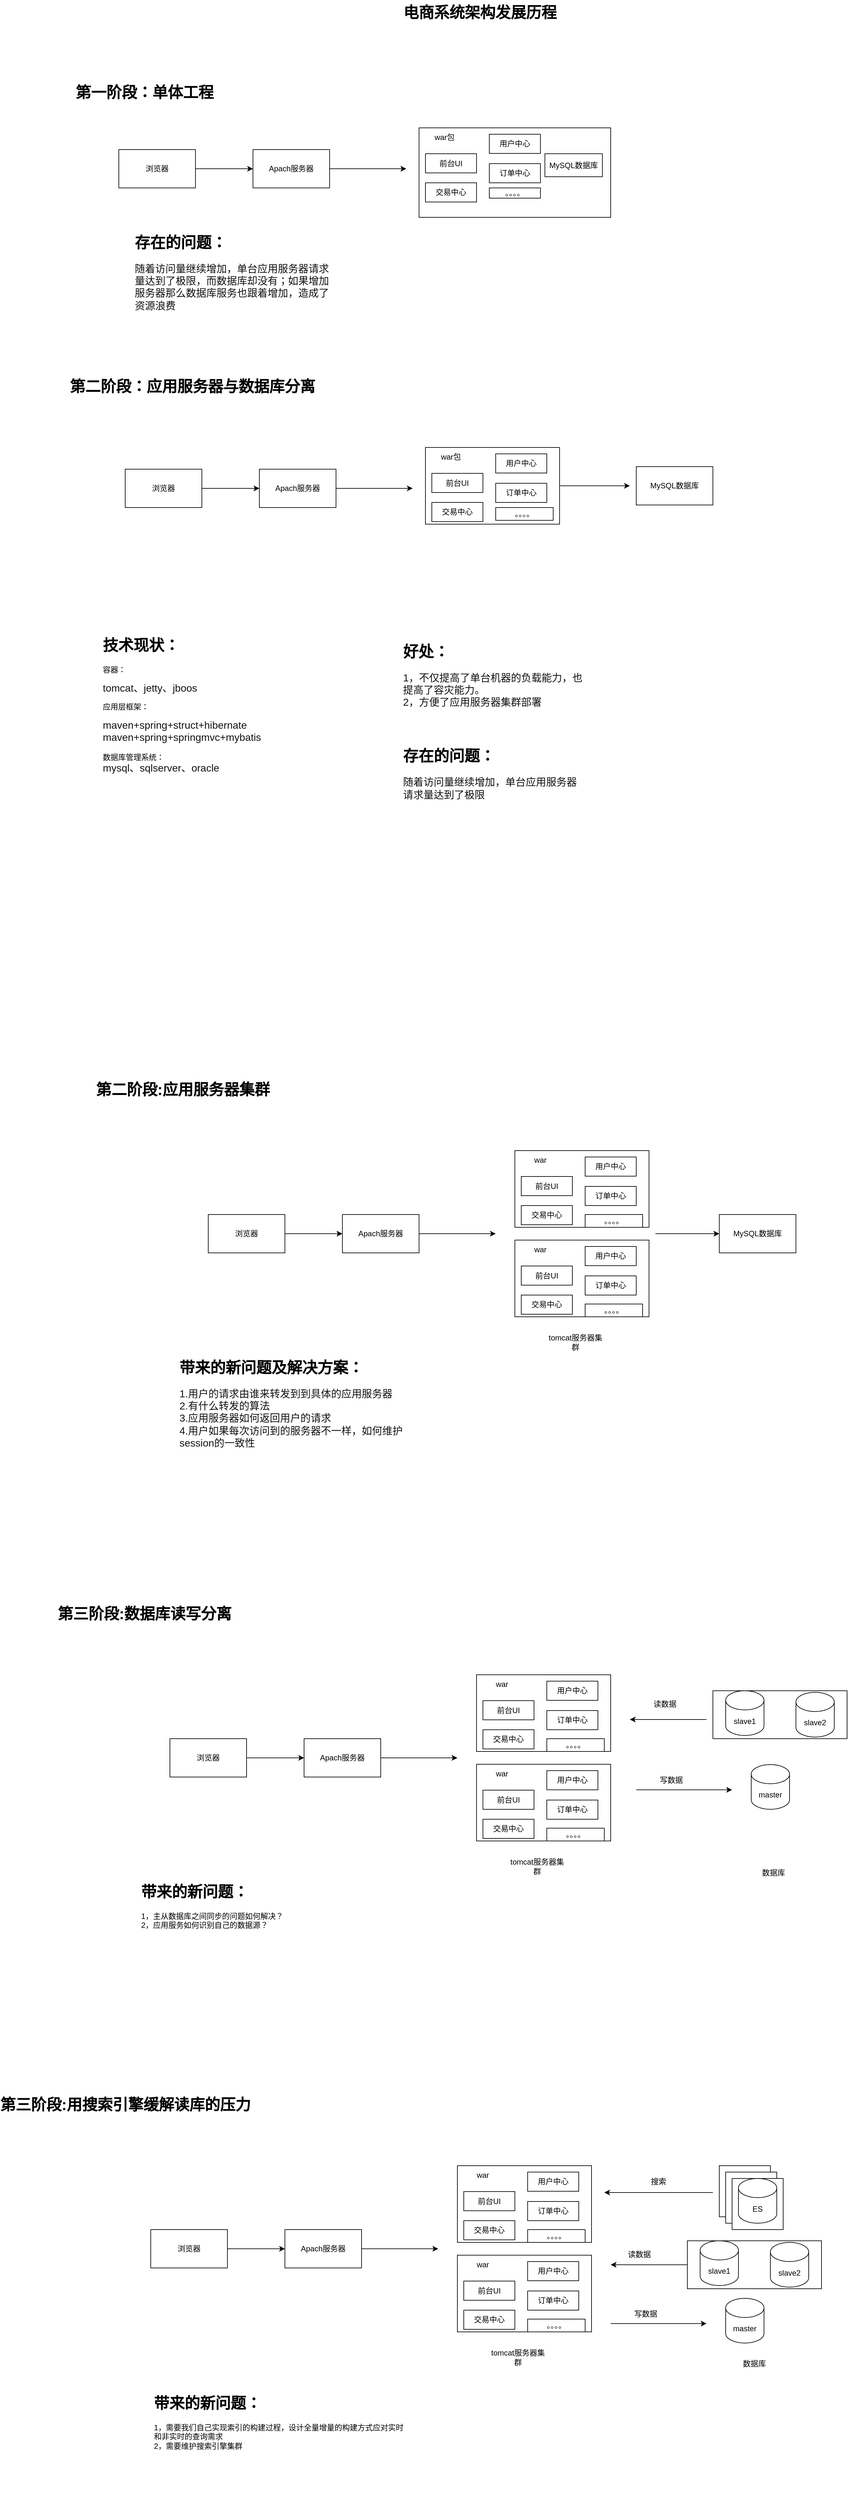 <mxfile version="17.4.2" type="device"><diagram id="miexWZMhrrvGk_I0WCzj" name="第 1 页"><mxGraphModel dx="1929" dy="3023" grid="1" gridSize="10" guides="1" tooltips="1" connect="1" arrows="1" fold="1" page="1" pageScale="1" pageWidth="827" pageHeight="1169" math="0" shadow="0"><root><mxCell id="0"/><mxCell id="1" parent="0"/><mxCell id="qYC0h13iQe4ej2ipW1VN-2" style="edgeStyle=orthogonalEdgeStyle;rounded=0;orthogonalLoop=1;jettySize=auto;html=1;entryX=0;entryY=0.5;entryDx=0;entryDy=0;" edge="1" parent="1" source="qYC0h13iQe4ej2ipW1VN-1" target="qYC0h13iQe4ej2ipW1VN-3"><mxGeometry relative="1" as="geometry"><mxPoint x="280" y="-1106" as="targetPoint"/></mxGeometry></mxCell><mxCell id="qYC0h13iQe4ej2ipW1VN-1" value="浏览器" style="rounded=0;whiteSpace=wrap;html=1;" vertex="1" parent="1"><mxGeometry x="80" y="-1136" width="120" height="60" as="geometry"/></mxCell><mxCell id="qYC0h13iQe4ej2ipW1VN-73" style="edgeStyle=orthogonalEdgeStyle;rounded=0;orthogonalLoop=1;jettySize=auto;html=1;exitX=1;exitY=0.5;exitDx=0;exitDy=0;" edge="1" parent="1" source="qYC0h13iQe4ej2ipW1VN-3"><mxGeometry relative="1" as="geometry"><mxPoint x="530" y="-1106" as="targetPoint"/></mxGeometry></mxCell><mxCell id="qYC0h13iQe4ej2ipW1VN-3" value="Apach服务器" style="rounded=0;whiteSpace=wrap;html=1;" vertex="1" parent="1"><mxGeometry x="290" y="-1136" width="120" height="60" as="geometry"/></mxCell><mxCell id="qYC0h13iQe4ej2ipW1VN-5" value="" style="rounded=0;whiteSpace=wrap;html=1;" vertex="1" parent="1"><mxGeometry x="550" y="-1170" width="300" height="140" as="geometry"/></mxCell><mxCell id="qYC0h13iQe4ej2ipW1VN-7" value="前台UI" style="rounded=0;whiteSpace=wrap;html=1;" vertex="1" parent="1"><mxGeometry x="560" y="-1129.5" width="80" height="30" as="geometry"/></mxCell><mxCell id="qYC0h13iQe4ej2ipW1VN-9" value="用户中心" style="rounded=0;whiteSpace=wrap;html=1;" vertex="1" parent="1"><mxGeometry x="660" y="-1160" width="80" height="30" as="geometry"/></mxCell><mxCell id="qYC0h13iQe4ej2ipW1VN-10" value="交易中心" style="rounded=0;whiteSpace=wrap;html=1;" vertex="1" parent="1"><mxGeometry x="560" y="-1084" width="80" height="30" as="geometry"/></mxCell><mxCell id="qYC0h13iQe4ej2ipW1VN-11" value="订单中心" style="rounded=0;whiteSpace=wrap;html=1;" vertex="1" parent="1"><mxGeometry x="660" y="-1114" width="80" height="30" as="geometry"/></mxCell><mxCell id="qYC0h13iQe4ej2ipW1VN-12" value="。。。。" style="rounded=0;whiteSpace=wrap;html=1;" vertex="1" parent="1"><mxGeometry x="660" y="-1076" width="80" height="16" as="geometry"/></mxCell><mxCell id="qYC0h13iQe4ej2ipW1VN-21" value="war包" style="text;html=1;strokeColor=none;fillColor=none;align=center;verticalAlign=middle;whiteSpace=wrap;rounded=0;" vertex="1" parent="1"><mxGeometry x="560" y="-1170" width="60" height="30" as="geometry"/></mxCell><mxCell id="qYC0h13iQe4ej2ipW1VN-26" value="MySQL数据库" style="rounded=0;whiteSpace=wrap;html=1;" vertex="1" parent="1"><mxGeometry x="747" y="-1129.5" width="90" height="36" as="geometry"/></mxCell><mxCell id="qYC0h13iQe4ej2ipW1VN-27" value="电商系统架构发展历程" style="text;strokeColor=none;fillColor=none;html=1;fontSize=24;fontStyle=1;verticalAlign=middle;align=center;" vertex="1" parent="1"><mxGeometry x="595" y="-1370" width="100" height="40" as="geometry"/></mxCell><mxCell id="qYC0h13iQe4ej2ipW1VN-28" value="第二阶段：应用服务器与数据库分离" style="text;strokeColor=none;fillColor=none;html=1;fontSize=24;fontStyle=1;verticalAlign=middle;align=center;" vertex="1" parent="1"><mxGeometry x="95" y="-780" width="200" height="30" as="geometry"/></mxCell><mxCell id="qYC0h13iQe4ej2ipW1VN-30" value="&lt;h1&gt;技术现状：&lt;/h1&gt;&lt;p&gt;容器：&lt;/p&gt;&lt;span style=&quot;color: rgb(18 , 18 , 18) ; font-family: , &amp;#34;blinkmacsystemfont&amp;#34; , &amp;#34;helvetica neue&amp;#34; , &amp;#34;pingfang sc&amp;#34; , &amp;#34;microsoft yahei&amp;#34; , &amp;#34;source han sans sc&amp;#34; , &amp;#34;noto sans cjk sc&amp;#34; , &amp;#34;wenquanyi micro hei&amp;#34; , sans-serif ; font-size: medium ; background-color: rgb(255 , 255 , 255)&quot;&gt;tomcat、jetty、jboos&lt;/span&gt;&lt;br&gt;&lt;p&gt;应用层框架：&lt;/p&gt;&lt;span style=&quot;color: rgb(18 , 18 , 18) ; font-size: medium ; background-color: rgb(255 , 255 , 255)&quot;&gt;&lt;span&gt;&#9;&lt;/span&gt;&lt;span&gt;&#9;&lt;/span&gt;&lt;/span&gt;&lt;span style=&quot;color: rgb(18 , 18 , 18) ; font-family: , &amp;#34;blinkmacsystemfont&amp;#34; , &amp;#34;helvetica neue&amp;#34; , &amp;#34;pingfang sc&amp;#34; , &amp;#34;microsoft yahei&amp;#34; , &amp;#34;source han sans sc&amp;#34; , &amp;#34;noto sans cjk sc&amp;#34; , &amp;#34;wenquanyi micro hei&amp;#34; , sans-serif ; font-size: medium ; background-color: rgb(255 , 255 , 255)&quot;&gt;maven+spring+struct+hibernate&lt;/span&gt;&lt;span style=&quot;color: rgb(18 , 18 , 18) ; font-size: medium ; background-color: rgb(255 , 255 , 255)&quot;&gt;&lt;br&gt;maven+spring+springmvc+mybatis&lt;br&gt;&lt;/span&gt;&lt;br&gt;数据库管理系统：&lt;br&gt;&lt;span style=&quot;color: rgb(18 , 18 , 18) ; font-family: , &amp;#34;blinkmacsystemfont&amp;#34; , &amp;#34;helvetica neue&amp;#34; , &amp;#34;pingfang sc&amp;#34; , &amp;#34;microsoft yahei&amp;#34; , &amp;#34;source han sans sc&amp;#34; , &amp;#34;noto sans cjk sc&amp;#34; , &amp;#34;wenquanyi micro hei&amp;#34; , sans-serif ; font-size: medium ; background-color: rgb(255 , 255 , 255)&quot;&gt;mysql、sqlserver、oracle&lt;/span&gt;" style="text;html=1;strokeColor=none;fillColor=none;spacing=5;spacingTop=-20;whiteSpace=wrap;overflow=hidden;rounded=0;" vertex="1" parent="1"><mxGeometry x="50" y="-380" width="290" height="220" as="geometry"/></mxCell><mxCell id="qYC0h13iQe4ej2ipW1VN-31" value="第二阶段:应用服务器集群" style="text;strokeColor=none;fillColor=none;html=1;fontSize=24;fontStyle=1;verticalAlign=middle;align=center;" vertex="1" parent="1"><mxGeometry x="80" y="320" width="200" height="30" as="geometry"/></mxCell><mxCell id="qYC0h13iQe4ej2ipW1VN-32" style="edgeStyle=orthogonalEdgeStyle;rounded=0;orthogonalLoop=1;jettySize=auto;html=1;entryX=0;entryY=0.5;entryDx=0;entryDy=0;" edge="1" parent="1" source="qYC0h13iQe4ej2ipW1VN-33" target="qYC0h13iQe4ej2ipW1VN-35"><mxGeometry relative="1" as="geometry"><mxPoint x="420" y="560" as="targetPoint"/></mxGeometry></mxCell><mxCell id="qYC0h13iQe4ej2ipW1VN-33" value="浏览器" style="rounded=0;whiteSpace=wrap;html=1;" vertex="1" parent="1"><mxGeometry x="220" y="530" width="120" height="60" as="geometry"/></mxCell><mxCell id="qYC0h13iQe4ej2ipW1VN-75" style="edgeStyle=orthogonalEdgeStyle;rounded=0;orthogonalLoop=1;jettySize=auto;html=1;exitX=1;exitY=0.5;exitDx=0;exitDy=0;" edge="1" parent="1" source="qYC0h13iQe4ej2ipW1VN-35"><mxGeometry relative="1" as="geometry"><mxPoint x="670" y="560" as="targetPoint"/></mxGeometry></mxCell><mxCell id="qYC0h13iQe4ej2ipW1VN-35" value="Apach服务器" style="rounded=0;whiteSpace=wrap;html=1;" vertex="1" parent="1"><mxGeometry x="430" y="530" width="120" height="60" as="geometry"/></mxCell><mxCell id="qYC0h13iQe4ej2ipW1VN-38" value="" style="rounded=0;whiteSpace=wrap;html=1;" vertex="1" parent="1"><mxGeometry x="700" y="430" width="210" height="120" as="geometry"/></mxCell><mxCell id="qYC0h13iQe4ej2ipW1VN-39" value="前台UI" style="rounded=0;whiteSpace=wrap;html=1;" vertex="1" parent="1"><mxGeometry x="710" y="470.5" width="80" height="30" as="geometry"/></mxCell><mxCell id="qYC0h13iQe4ej2ipW1VN-40" value="用户中心" style="rounded=0;whiteSpace=wrap;html=1;" vertex="1" parent="1"><mxGeometry x="810" y="440" width="80" height="30" as="geometry"/></mxCell><mxCell id="qYC0h13iQe4ej2ipW1VN-41" value="交易中心" style="rounded=0;whiteSpace=wrap;html=1;" vertex="1" parent="1"><mxGeometry x="710" y="516" width="80" height="30" as="geometry"/></mxCell><mxCell id="qYC0h13iQe4ej2ipW1VN-42" value="订单中心" style="rounded=0;whiteSpace=wrap;html=1;" vertex="1" parent="1"><mxGeometry x="810" y="486" width="80" height="30" as="geometry"/></mxCell><mxCell id="qYC0h13iQe4ej2ipW1VN-43" value="。。。。" style="rounded=0;whiteSpace=wrap;html=1;" vertex="1" parent="1"><mxGeometry x="810" y="530" width="90" height="20" as="geometry"/></mxCell><mxCell id="qYC0h13iQe4ej2ipW1VN-50" value="war" style="text;html=1;strokeColor=none;fillColor=none;align=center;verticalAlign=middle;whiteSpace=wrap;rounded=0;" vertex="1" parent="1"><mxGeometry x="710" y="430" width="60" height="30" as="geometry"/></mxCell><mxCell id="qYC0h13iQe4ej2ipW1VN-52" value="tomcat服务器集群" style="text;html=1;strokeColor=none;fillColor=none;align=center;verticalAlign=middle;whiteSpace=wrap;rounded=0;" vertex="1" parent="1"><mxGeometry x="750" y="720" width="90" height="20" as="geometry"/></mxCell><mxCell id="qYC0h13iQe4ej2ipW1VN-53" value="MySQL数据库" style="rounded=0;whiteSpace=wrap;html=1;" vertex="1" parent="1"><mxGeometry x="1020" y="530" width="120" height="60" as="geometry"/></mxCell><mxCell id="qYC0h13iQe4ej2ipW1VN-66" value="" style="rounded=0;whiteSpace=wrap;html=1;" vertex="1" parent="1"><mxGeometry x="700" y="570" width="210" height="120" as="geometry"/></mxCell><mxCell id="qYC0h13iQe4ej2ipW1VN-67" value="前台UI" style="rounded=0;whiteSpace=wrap;html=1;" vertex="1" parent="1"><mxGeometry x="710" y="610.5" width="80" height="30" as="geometry"/></mxCell><mxCell id="qYC0h13iQe4ej2ipW1VN-68" value="用户中心" style="rounded=0;whiteSpace=wrap;html=1;" vertex="1" parent="1"><mxGeometry x="810" y="580" width="80" height="30" as="geometry"/></mxCell><mxCell id="qYC0h13iQe4ej2ipW1VN-69" value="交易中心" style="rounded=0;whiteSpace=wrap;html=1;" vertex="1" parent="1"><mxGeometry x="710" y="656" width="80" height="30" as="geometry"/></mxCell><mxCell id="qYC0h13iQe4ej2ipW1VN-70" value="订单中心" style="rounded=0;whiteSpace=wrap;html=1;" vertex="1" parent="1"><mxGeometry x="810" y="626" width="80" height="30" as="geometry"/></mxCell><mxCell id="qYC0h13iQe4ej2ipW1VN-71" value="。。。。" style="rounded=0;whiteSpace=wrap;html=1;" vertex="1" parent="1"><mxGeometry x="810" y="670" width="90" height="20" as="geometry"/></mxCell><mxCell id="qYC0h13iQe4ej2ipW1VN-72" value="war" style="text;html=1;strokeColor=none;fillColor=none;align=center;verticalAlign=middle;whiteSpace=wrap;rounded=0;" vertex="1" parent="1"><mxGeometry x="710" y="570" width="60" height="30" as="geometry"/></mxCell><mxCell id="qYC0h13iQe4ej2ipW1VN-76" value="" style="endArrow=classic;html=1;rounded=0;entryX=0;entryY=0.5;entryDx=0;entryDy=0;" edge="1" parent="1" target="qYC0h13iQe4ej2ipW1VN-53"><mxGeometry width="50" height="50" relative="1" as="geometry"><mxPoint x="920" y="560" as="sourcePoint"/><mxPoint x="680" y="410" as="targetPoint"/></mxGeometry></mxCell><mxCell id="qYC0h13iQe4ej2ipW1VN-79" value="&lt;h1&gt;好处：&lt;/h1&gt;&lt;span style=&quot;color: rgb(18 , 18 , 18) ; font-family: , &amp;#34;blinkmacsystemfont&amp;#34; , &amp;#34;helvetica neue&amp;#34; , &amp;#34;pingfang sc&amp;#34; , &amp;#34;microsoft yahei&amp;#34; , &amp;#34;source han sans sc&amp;#34; , &amp;#34;noto sans cjk sc&amp;#34; , &amp;#34;wenquanyi micro hei&amp;#34; , sans-serif ; font-size: medium ; background-color: rgb(255 , 255 , 255)&quot;&gt;1，不仅提高了单台机器的负载能力，也提高了容灾能力。&lt;br&gt;2，方便了应用服务器集群部署&lt;br&gt;&lt;/span&gt;&lt;h1&gt;&lt;br&gt;&lt;/h1&gt;&lt;h1&gt;存在的问题：&lt;/h1&gt;&lt;span style=&quot;color: rgb(18 , 18 , 18) ; font-family: , &amp;#34;blinkmacsystemfont&amp;#34; , &amp;#34;helvetica neue&amp;#34; , &amp;#34;pingfang sc&amp;#34; , &amp;#34;microsoft yahei&amp;#34; , &amp;#34;source han sans sc&amp;#34; , &amp;#34;noto sans cjk sc&amp;#34; , &amp;#34;wenquanyi micro hei&amp;#34; , sans-serif ; font-size: medium ; background-color: rgb(255 , 255 , 255)&quot;&gt;随着访问量继续增加，单台应用服务器请求量达到了极限&lt;/span&gt;&lt;p&gt;&lt;br&gt;&lt;/p&gt;" style="text;html=1;strokeColor=none;fillColor=none;spacing=5;spacingTop=-20;whiteSpace=wrap;overflow=hidden;rounded=0;" vertex="1" parent="1"><mxGeometry x="520" y="-370" width="290" height="280" as="geometry"/></mxCell><mxCell id="qYC0h13iQe4ej2ipW1VN-81" value="&lt;h1&gt;带来的新问题及解决方案：&lt;/h1&gt;&lt;span style=&quot;color: rgb(18 , 18 , 18) ; font-family: , &amp;#34;blinkmacsystemfont&amp;#34; , &amp;#34;helvetica neue&amp;#34; , &amp;#34;pingfang sc&amp;#34; , &amp;#34;microsoft yahei&amp;#34; , &amp;#34;source han sans sc&amp;#34; , &amp;#34;noto sans cjk sc&amp;#34; , &amp;#34;wenquanyi micro hei&amp;#34; , sans-serif ; font-size: medium ; background-color: rgb(255 , 255 , 255)&quot;&gt;1.用户的请求由谁来转发到到具体的应用服务器&lt;br&gt;&lt;/span&gt;&lt;span style=&quot;color: rgb(18 , 18 , 18) ; font-family: , &amp;#34;blinkmacsystemfont&amp;#34; , &amp;#34;helvetica neue&amp;#34; , &amp;#34;pingfang sc&amp;#34; , &amp;#34;microsoft yahei&amp;#34; , &amp;#34;source han sans sc&amp;#34; , &amp;#34;noto sans cjk sc&amp;#34; , &amp;#34;wenquanyi micro hei&amp;#34; , sans-serif ; font-size: medium ; background-color: rgb(255 , 255 , 255)&quot;&gt;2.有什么转发的算法&lt;br&gt;&lt;/span&gt;&lt;span style=&quot;color: rgb(18 , 18 , 18) ; font-family: , &amp;#34;blinkmacsystemfont&amp;#34; , &amp;#34;helvetica neue&amp;#34; , &amp;#34;pingfang sc&amp;#34; , &amp;#34;microsoft yahei&amp;#34; , &amp;#34;source han sans sc&amp;#34; , &amp;#34;noto sans cjk sc&amp;#34; , &amp;#34;wenquanyi micro hei&amp;#34; , sans-serif ; font-size: medium ; background-color: rgb(255 , 255 , 255)&quot;&gt;3.应用服务器如何返回用户的请求&lt;br&gt;4.用户如果每次访问到的服务器不一样，如何维护session的一致性&lt;br&gt;&lt;/span&gt;" style="text;html=1;strokeColor=none;fillColor=none;spacing=5;spacingTop=-20;whiteSpace=wrap;overflow=hidden;rounded=0;" vertex="1" parent="1"><mxGeometry x="170" y="750" width="400" height="170" as="geometry"/></mxCell><mxCell id="qYC0h13iQe4ej2ipW1VN-82" value="第一阶段：单体工程" style="text;strokeColor=none;fillColor=none;html=1;fontSize=24;fontStyle=1;verticalAlign=middle;align=center;" vertex="1" parent="1"><mxGeometry x="20" y="-1240" width="200" height="30" as="geometry"/></mxCell><mxCell id="qYC0h13iQe4ej2ipW1VN-83" style="edgeStyle=orthogonalEdgeStyle;rounded=0;orthogonalLoop=1;jettySize=auto;html=1;entryX=0;entryY=0.5;entryDx=0;entryDy=0;" edge="1" parent="1" source="qYC0h13iQe4ej2ipW1VN-84" target="qYC0h13iQe4ej2ipW1VN-86"><mxGeometry relative="1" as="geometry"><mxPoint x="290" y="-606" as="targetPoint"/></mxGeometry></mxCell><mxCell id="qYC0h13iQe4ej2ipW1VN-84" value="浏览器" style="rounded=0;whiteSpace=wrap;html=1;" vertex="1" parent="1"><mxGeometry x="90" y="-636" width="120" height="60" as="geometry"/></mxCell><mxCell id="qYC0h13iQe4ej2ipW1VN-85" style="edgeStyle=orthogonalEdgeStyle;rounded=0;orthogonalLoop=1;jettySize=auto;html=1;exitX=1;exitY=0.5;exitDx=0;exitDy=0;" edge="1" parent="1" source="qYC0h13iQe4ej2ipW1VN-86"><mxGeometry relative="1" as="geometry"><mxPoint x="540" y="-606" as="targetPoint"/></mxGeometry></mxCell><mxCell id="qYC0h13iQe4ej2ipW1VN-86" value="Apach服务器" style="rounded=0;whiteSpace=wrap;html=1;" vertex="1" parent="1"><mxGeometry x="300" y="-636" width="120" height="60" as="geometry"/></mxCell><mxCell id="qYC0h13iQe4ej2ipW1VN-87" style="edgeStyle=orthogonalEdgeStyle;rounded=0;orthogonalLoop=1;jettySize=auto;html=1;exitX=1;exitY=0.5;exitDx=0;exitDy=0;" edge="1" parent="1" source="qYC0h13iQe4ej2ipW1VN-88"><mxGeometry relative="1" as="geometry"><mxPoint x="880" y="-610" as="targetPoint"/></mxGeometry></mxCell><mxCell id="qYC0h13iQe4ej2ipW1VN-88" value="" style="rounded=0;whiteSpace=wrap;html=1;" vertex="1" parent="1"><mxGeometry x="560" y="-670" width="210" height="120" as="geometry"/></mxCell><mxCell id="qYC0h13iQe4ej2ipW1VN-89" value="前台UI" style="rounded=0;whiteSpace=wrap;html=1;" vertex="1" parent="1"><mxGeometry x="570" y="-629.5" width="80" height="30" as="geometry"/></mxCell><mxCell id="qYC0h13iQe4ej2ipW1VN-90" value="用户中心" style="rounded=0;whiteSpace=wrap;html=1;" vertex="1" parent="1"><mxGeometry x="670" y="-660" width="80" height="30" as="geometry"/></mxCell><mxCell id="qYC0h13iQe4ej2ipW1VN-91" value="交易中心" style="rounded=0;whiteSpace=wrap;html=1;" vertex="1" parent="1"><mxGeometry x="570" y="-584" width="80" height="30" as="geometry"/></mxCell><mxCell id="qYC0h13iQe4ej2ipW1VN-92" value="订单中心" style="rounded=0;whiteSpace=wrap;html=1;" vertex="1" parent="1"><mxGeometry x="670" y="-614" width="80" height="30" as="geometry"/></mxCell><mxCell id="qYC0h13iQe4ej2ipW1VN-93" value="。。。。" style="rounded=0;whiteSpace=wrap;html=1;" vertex="1" parent="1"><mxGeometry x="670" y="-576" width="90" height="20" as="geometry"/></mxCell><mxCell id="qYC0h13iQe4ej2ipW1VN-94" value="war包" style="text;html=1;strokeColor=none;fillColor=none;align=center;verticalAlign=middle;whiteSpace=wrap;rounded=0;" vertex="1" parent="1"><mxGeometry x="570" y="-670" width="60" height="30" as="geometry"/></mxCell><mxCell id="qYC0h13iQe4ej2ipW1VN-95" value="MySQL数据库" style="rounded=0;whiteSpace=wrap;html=1;" vertex="1" parent="1"><mxGeometry x="890" y="-640" width="120" height="60" as="geometry"/></mxCell><mxCell id="qYC0h13iQe4ej2ipW1VN-96" value="&lt;h1&gt;存在的问题：&lt;/h1&gt;&lt;span style=&quot;color: rgb(18 , 18 , 18) ; font-family: , &amp;#34;blinkmacsystemfont&amp;#34; , &amp;#34;helvetica neue&amp;#34; , &amp;#34;pingfang sc&amp;#34; , &amp;#34;microsoft yahei&amp;#34; , &amp;#34;source han sans sc&amp;#34; , &amp;#34;noto sans cjk sc&amp;#34; , &amp;#34;wenquanyi micro hei&amp;#34; , sans-serif ; font-size: medium ; background-color: rgb(255 , 255 , 255)&quot;&gt;随着访问量继续增加，单台应用服务器请求量达到了极限，而数据库却没有；如果增加服务器那么数据库服务也跟着增加，造成了资源浪费&lt;/span&gt;&lt;p&gt;&lt;br&gt;&lt;/p&gt;" style="text;html=1;strokeColor=none;fillColor=none;spacing=5;spacingTop=-20;whiteSpace=wrap;overflow=hidden;rounded=0;" vertex="1" parent="1"><mxGeometry x="100" y="-1010" width="320" height="170" as="geometry"/></mxCell><mxCell id="qYC0h13iQe4ej2ipW1VN-97" value="第三阶段:数据库读写分离" style="text;strokeColor=none;fillColor=none;html=1;fontSize=24;fontStyle=1;verticalAlign=middle;align=center;" vertex="1" parent="1"><mxGeometry x="20" y="1140" width="200" height="30" as="geometry"/></mxCell><mxCell id="qYC0h13iQe4ej2ipW1VN-98" style="edgeStyle=orthogonalEdgeStyle;rounded=0;orthogonalLoop=1;jettySize=auto;html=1;entryX=0;entryY=0.5;entryDx=0;entryDy=0;" edge="1" parent="1" source="qYC0h13iQe4ej2ipW1VN-99" target="qYC0h13iQe4ej2ipW1VN-101"><mxGeometry relative="1" as="geometry"><mxPoint x="360" y="1380" as="targetPoint"/></mxGeometry></mxCell><mxCell id="qYC0h13iQe4ej2ipW1VN-99" value="浏览器" style="rounded=0;whiteSpace=wrap;html=1;" vertex="1" parent="1"><mxGeometry x="160" y="1350" width="120" height="60" as="geometry"/></mxCell><mxCell id="qYC0h13iQe4ej2ipW1VN-100" style="edgeStyle=orthogonalEdgeStyle;rounded=0;orthogonalLoop=1;jettySize=auto;html=1;exitX=1;exitY=0.5;exitDx=0;exitDy=0;" edge="1" parent="1" source="qYC0h13iQe4ej2ipW1VN-101"><mxGeometry relative="1" as="geometry"><mxPoint x="610" y="1380" as="targetPoint"/></mxGeometry></mxCell><mxCell id="qYC0h13iQe4ej2ipW1VN-101" value="Apach服务器" style="rounded=0;whiteSpace=wrap;html=1;" vertex="1" parent="1"><mxGeometry x="370" y="1350" width="120" height="60" as="geometry"/></mxCell><mxCell id="qYC0h13iQe4ej2ipW1VN-102" value="" style="rounded=0;whiteSpace=wrap;html=1;" vertex="1" parent="1"><mxGeometry x="640" y="1250" width="210" height="120" as="geometry"/></mxCell><mxCell id="qYC0h13iQe4ej2ipW1VN-103" value="前台UI" style="rounded=0;whiteSpace=wrap;html=1;" vertex="1" parent="1"><mxGeometry x="650" y="1290.5" width="80" height="30" as="geometry"/></mxCell><mxCell id="qYC0h13iQe4ej2ipW1VN-104" value="用户中心" style="rounded=0;whiteSpace=wrap;html=1;" vertex="1" parent="1"><mxGeometry x="750" y="1260" width="80" height="30" as="geometry"/></mxCell><mxCell id="qYC0h13iQe4ej2ipW1VN-105" value="交易中心" style="rounded=0;whiteSpace=wrap;html=1;" vertex="1" parent="1"><mxGeometry x="650" y="1336" width="80" height="30" as="geometry"/></mxCell><mxCell id="qYC0h13iQe4ej2ipW1VN-106" value="订单中心" style="rounded=0;whiteSpace=wrap;html=1;" vertex="1" parent="1"><mxGeometry x="750" y="1306" width="80" height="30" as="geometry"/></mxCell><mxCell id="qYC0h13iQe4ej2ipW1VN-107" value="。。。。" style="rounded=0;whiteSpace=wrap;html=1;" vertex="1" parent="1"><mxGeometry x="750" y="1350" width="90" height="20" as="geometry"/></mxCell><mxCell id="qYC0h13iQe4ej2ipW1VN-108" value="war" style="text;html=1;strokeColor=none;fillColor=none;align=center;verticalAlign=middle;whiteSpace=wrap;rounded=0;" vertex="1" parent="1"><mxGeometry x="650" y="1250" width="60" height="30" as="geometry"/></mxCell><mxCell id="qYC0h13iQe4ej2ipW1VN-109" value="tomcat服务器集群" style="text;html=1;strokeColor=none;fillColor=none;align=center;verticalAlign=middle;whiteSpace=wrap;rounded=0;" vertex="1" parent="1"><mxGeometry x="690" y="1540" width="90" height="20" as="geometry"/></mxCell><mxCell id="qYC0h13iQe4ej2ipW1VN-110" value="" style="rounded=0;whiteSpace=wrap;html=1;" vertex="1" parent="1"><mxGeometry x="1010" y="1275" width="210" height="75" as="geometry"/></mxCell><mxCell id="qYC0h13iQe4ej2ipW1VN-111" value="" style="rounded=0;whiteSpace=wrap;html=1;" vertex="1" parent="1"><mxGeometry x="640" y="1390" width="210" height="120" as="geometry"/></mxCell><mxCell id="qYC0h13iQe4ej2ipW1VN-112" value="前台UI" style="rounded=0;whiteSpace=wrap;html=1;" vertex="1" parent="1"><mxGeometry x="650" y="1430.5" width="80" height="30" as="geometry"/></mxCell><mxCell id="qYC0h13iQe4ej2ipW1VN-113" value="用户中心" style="rounded=0;whiteSpace=wrap;html=1;" vertex="1" parent="1"><mxGeometry x="750" y="1400" width="80" height="30" as="geometry"/></mxCell><mxCell id="qYC0h13iQe4ej2ipW1VN-114" value="交易中心" style="rounded=0;whiteSpace=wrap;html=1;" vertex="1" parent="1"><mxGeometry x="650" y="1476" width="80" height="30" as="geometry"/></mxCell><mxCell id="qYC0h13iQe4ej2ipW1VN-115" value="订单中心" style="rounded=0;whiteSpace=wrap;html=1;" vertex="1" parent="1"><mxGeometry x="750" y="1446" width="80" height="30" as="geometry"/></mxCell><mxCell id="qYC0h13iQe4ej2ipW1VN-116" value="。。。。" style="rounded=0;whiteSpace=wrap;html=1;" vertex="1" parent="1"><mxGeometry x="750" y="1490" width="90" height="20" as="geometry"/></mxCell><mxCell id="qYC0h13iQe4ej2ipW1VN-117" value="war" style="text;html=1;strokeColor=none;fillColor=none;align=center;verticalAlign=middle;whiteSpace=wrap;rounded=0;" vertex="1" parent="1"><mxGeometry x="650" y="1390" width="60" height="30" as="geometry"/></mxCell><mxCell id="qYC0h13iQe4ej2ipW1VN-119" value="&lt;h1&gt;带来的新问题：&lt;/h1&gt;&lt;div&gt;1，主从数据库之间同步的问题如何解决？&lt;/div&gt;&lt;div&gt;2，应用服务如何识别自己的数据源？&lt;/div&gt;&lt;span style=&quot;color: rgb(18 , 18 , 18) ; font-family: , &amp;#34;blinkmacsystemfont&amp;#34; , &amp;#34;helvetica neue&amp;#34; , &amp;#34;pingfang sc&amp;#34; , &amp;#34;microsoft yahei&amp;#34; , &amp;#34;source han sans sc&amp;#34; , &amp;#34;noto sans cjk sc&amp;#34; , &amp;#34;wenquanyi micro hei&amp;#34; , sans-serif ; font-size: medium ; background-color: rgb(255 , 255 , 255)&quot;&gt;&lt;br&gt;&lt;/span&gt;" style="text;html=1;strokeColor=none;fillColor=none;spacing=5;spacingTop=-20;whiteSpace=wrap;overflow=hidden;rounded=0;" vertex="1" parent="1"><mxGeometry x="110" y="1570" width="400" height="170" as="geometry"/></mxCell><mxCell id="qYC0h13iQe4ej2ipW1VN-120" value="master" style="shape=cylinder3;whiteSpace=wrap;html=1;boundedLbl=1;backgroundOutline=1;size=15;" vertex="1" parent="1"><mxGeometry x="1070" y="1390.5" width="60" height="70" as="geometry"/></mxCell><mxCell id="qYC0h13iQe4ej2ipW1VN-121" value="slave1" style="shape=cylinder3;whiteSpace=wrap;html=1;boundedLbl=1;backgroundOutline=1;size=15;" vertex="1" parent="1"><mxGeometry x="1030" y="1275" width="60" height="70" as="geometry"/></mxCell><mxCell id="qYC0h13iQe4ej2ipW1VN-122" value="slave2" style="shape=cylinder3;whiteSpace=wrap;html=1;boundedLbl=1;backgroundOutline=1;size=15;" vertex="1" parent="1"><mxGeometry x="1140" y="1277.5" width="60" height="70" as="geometry"/></mxCell><mxCell id="qYC0h13iQe4ej2ipW1VN-123" value="" style="endArrow=classic;html=1;rounded=0;" edge="1" parent="1"><mxGeometry width="50" height="50" relative="1" as="geometry"><mxPoint x="890" y="1430" as="sourcePoint"/><mxPoint x="1040" y="1430" as="targetPoint"/></mxGeometry></mxCell><mxCell id="qYC0h13iQe4ej2ipW1VN-127" value="" style="endArrow=classic;html=1;rounded=0;" edge="1" parent="1"><mxGeometry width="50" height="50" relative="1" as="geometry"><mxPoint x="1000" y="1320" as="sourcePoint"/><mxPoint x="880" y="1320" as="targetPoint"/></mxGeometry></mxCell><mxCell id="qYC0h13iQe4ej2ipW1VN-128" value="数据库" style="text;html=1;strokeColor=none;fillColor=none;align=center;verticalAlign=middle;whiteSpace=wrap;rounded=0;" vertex="1" parent="1"><mxGeometry x="1060" y="1550" width="90" height="20" as="geometry"/></mxCell><mxCell id="qYC0h13iQe4ej2ipW1VN-129" value="写数据" style="text;html=1;strokeColor=none;fillColor=none;align=center;verticalAlign=middle;whiteSpace=wrap;rounded=0;" vertex="1" parent="1"><mxGeometry x="900" y="1405" width="90" height="20" as="geometry"/></mxCell><mxCell id="qYC0h13iQe4ej2ipW1VN-130" value="读数据" style="text;html=1;strokeColor=none;fillColor=none;align=center;verticalAlign=middle;whiteSpace=wrap;rounded=0;" vertex="1" parent="1"><mxGeometry x="890" y="1286" width="90" height="20" as="geometry"/></mxCell><mxCell id="qYC0h13iQe4ej2ipW1VN-131" value="第三阶段:用搜索引擎缓解读库的压力" style="text;strokeColor=none;fillColor=none;html=1;fontSize=24;fontStyle=1;verticalAlign=middle;align=center;" vertex="1" parent="1"><mxGeometry x="-10" y="1908" width="200" height="30" as="geometry"/></mxCell><mxCell id="qYC0h13iQe4ej2ipW1VN-132" style="edgeStyle=orthogonalEdgeStyle;rounded=0;orthogonalLoop=1;jettySize=auto;html=1;entryX=0;entryY=0.5;entryDx=0;entryDy=0;" edge="1" parent="1" source="qYC0h13iQe4ej2ipW1VN-133" target="qYC0h13iQe4ej2ipW1VN-135"><mxGeometry relative="1" as="geometry"><mxPoint x="330" y="2148" as="targetPoint"/></mxGeometry></mxCell><mxCell id="qYC0h13iQe4ej2ipW1VN-133" value="浏览器" style="rounded=0;whiteSpace=wrap;html=1;" vertex="1" parent="1"><mxGeometry x="130" y="2118" width="120" height="60" as="geometry"/></mxCell><mxCell id="qYC0h13iQe4ej2ipW1VN-134" style="edgeStyle=orthogonalEdgeStyle;rounded=0;orthogonalLoop=1;jettySize=auto;html=1;exitX=1;exitY=0.5;exitDx=0;exitDy=0;" edge="1" parent="1" source="qYC0h13iQe4ej2ipW1VN-135"><mxGeometry relative="1" as="geometry"><mxPoint x="580" y="2148" as="targetPoint"/></mxGeometry></mxCell><mxCell id="qYC0h13iQe4ej2ipW1VN-135" value="Apach服务器" style="rounded=0;whiteSpace=wrap;html=1;" vertex="1" parent="1"><mxGeometry x="340" y="2118" width="120" height="60" as="geometry"/></mxCell><mxCell id="qYC0h13iQe4ej2ipW1VN-136" value="" style="rounded=0;whiteSpace=wrap;html=1;" vertex="1" parent="1"><mxGeometry x="610" y="2018" width="210" height="120" as="geometry"/></mxCell><mxCell id="qYC0h13iQe4ej2ipW1VN-137" value="前台UI" style="rounded=0;whiteSpace=wrap;html=1;" vertex="1" parent="1"><mxGeometry x="620" y="2058.5" width="80" height="30" as="geometry"/></mxCell><mxCell id="qYC0h13iQe4ej2ipW1VN-138" value="用户中心" style="rounded=0;whiteSpace=wrap;html=1;" vertex="1" parent="1"><mxGeometry x="720" y="2028" width="80" height="30" as="geometry"/></mxCell><mxCell id="qYC0h13iQe4ej2ipW1VN-139" value="交易中心" style="rounded=0;whiteSpace=wrap;html=1;" vertex="1" parent="1"><mxGeometry x="620" y="2104" width="80" height="30" as="geometry"/></mxCell><mxCell id="qYC0h13iQe4ej2ipW1VN-140" value="订单中心" style="rounded=0;whiteSpace=wrap;html=1;" vertex="1" parent="1"><mxGeometry x="720" y="2074" width="80" height="30" as="geometry"/></mxCell><mxCell id="qYC0h13iQe4ej2ipW1VN-141" value="。。。。" style="rounded=0;whiteSpace=wrap;html=1;" vertex="1" parent="1"><mxGeometry x="720" y="2118" width="90" height="20" as="geometry"/></mxCell><mxCell id="qYC0h13iQe4ej2ipW1VN-142" value="war" style="text;html=1;strokeColor=none;fillColor=none;align=center;verticalAlign=middle;whiteSpace=wrap;rounded=0;" vertex="1" parent="1"><mxGeometry x="620" y="2018" width="60" height="30" as="geometry"/></mxCell><mxCell id="qYC0h13iQe4ej2ipW1VN-143" value="tomcat服务器集群" style="text;html=1;strokeColor=none;fillColor=none;align=center;verticalAlign=middle;whiteSpace=wrap;rounded=0;" vertex="1" parent="1"><mxGeometry x="660" y="2308" width="90" height="20" as="geometry"/></mxCell><mxCell id="qYC0h13iQe4ej2ipW1VN-144" value="" style="rounded=0;whiteSpace=wrap;html=1;" vertex="1" parent="1"><mxGeometry x="970" y="2135.5" width="210" height="75" as="geometry"/></mxCell><mxCell id="qYC0h13iQe4ej2ipW1VN-145" value="" style="rounded=0;whiteSpace=wrap;html=1;" vertex="1" parent="1"><mxGeometry x="610" y="2158" width="210" height="120" as="geometry"/></mxCell><mxCell id="qYC0h13iQe4ej2ipW1VN-146" value="前台UI" style="rounded=0;whiteSpace=wrap;html=1;" vertex="1" parent="1"><mxGeometry x="620" y="2198.5" width="80" height="30" as="geometry"/></mxCell><mxCell id="qYC0h13iQe4ej2ipW1VN-147" value="用户中心" style="rounded=0;whiteSpace=wrap;html=1;" vertex="1" parent="1"><mxGeometry x="720" y="2168" width="80" height="30" as="geometry"/></mxCell><mxCell id="qYC0h13iQe4ej2ipW1VN-148" value="交易中心" style="rounded=0;whiteSpace=wrap;html=1;" vertex="1" parent="1"><mxGeometry x="620" y="2244" width="80" height="30" as="geometry"/></mxCell><mxCell id="qYC0h13iQe4ej2ipW1VN-149" value="订单中心" style="rounded=0;whiteSpace=wrap;html=1;" vertex="1" parent="1"><mxGeometry x="720" y="2214" width="80" height="30" as="geometry"/></mxCell><mxCell id="qYC0h13iQe4ej2ipW1VN-150" value="。。。。" style="rounded=0;whiteSpace=wrap;html=1;" vertex="1" parent="1"><mxGeometry x="720" y="2258" width="90" height="20" as="geometry"/></mxCell><mxCell id="qYC0h13iQe4ej2ipW1VN-151" value="war" style="text;html=1;strokeColor=none;fillColor=none;align=center;verticalAlign=middle;whiteSpace=wrap;rounded=0;" vertex="1" parent="1"><mxGeometry x="620" y="2158" width="60" height="30" as="geometry"/></mxCell><mxCell id="qYC0h13iQe4ej2ipW1VN-152" value="master" style="shape=cylinder3;whiteSpace=wrap;html=1;boundedLbl=1;backgroundOutline=1;size=15;" vertex="1" parent="1"><mxGeometry x="1030" y="2225.5" width="60" height="70" as="geometry"/></mxCell><mxCell id="qYC0h13iQe4ej2ipW1VN-153" value="slave1" style="shape=cylinder3;whiteSpace=wrap;html=1;boundedLbl=1;backgroundOutline=1;size=15;" vertex="1" parent="1"><mxGeometry x="990" y="2135.5" width="60" height="70" as="geometry"/></mxCell><mxCell id="qYC0h13iQe4ej2ipW1VN-154" value="slave2" style="shape=cylinder3;whiteSpace=wrap;html=1;boundedLbl=1;backgroundOutline=1;size=15;" vertex="1" parent="1"><mxGeometry x="1100" y="2138" width="60" height="70" as="geometry"/></mxCell><mxCell id="qYC0h13iQe4ej2ipW1VN-155" value="" style="endArrow=classic;html=1;rounded=0;" edge="1" parent="1"><mxGeometry width="50" height="50" relative="1" as="geometry"><mxPoint x="850" y="2265" as="sourcePoint"/><mxPoint x="1000" y="2265" as="targetPoint"/></mxGeometry></mxCell><mxCell id="qYC0h13iQe4ej2ipW1VN-156" value="" style="endArrow=classic;html=1;rounded=0;" edge="1" parent="1"><mxGeometry width="50" height="50" relative="1" as="geometry"><mxPoint x="970" y="2173" as="sourcePoint"/><mxPoint x="850" y="2173" as="targetPoint"/></mxGeometry></mxCell><mxCell id="qYC0h13iQe4ej2ipW1VN-157" value="数据库" style="text;html=1;strokeColor=none;fillColor=none;align=center;verticalAlign=middle;whiteSpace=wrap;rounded=0;" vertex="1" parent="1"><mxGeometry x="1030" y="2318" width="90" height="20" as="geometry"/></mxCell><mxCell id="qYC0h13iQe4ej2ipW1VN-158" value="写数据" style="text;html=1;strokeColor=none;fillColor=none;align=center;verticalAlign=middle;whiteSpace=wrap;rounded=0;" vertex="1" parent="1"><mxGeometry x="860" y="2240" width="90" height="20" as="geometry"/></mxCell><mxCell id="qYC0h13iQe4ej2ipW1VN-159" value="读数据" style="text;html=1;strokeColor=none;fillColor=none;align=center;verticalAlign=middle;whiteSpace=wrap;rounded=0;" vertex="1" parent="1"><mxGeometry x="850" y="2146.5" width="90" height="20" as="geometry"/></mxCell><mxCell id="qYC0h13iQe4ej2ipW1VN-160" value="" style="whiteSpace=wrap;html=1;aspect=fixed;" vertex="1" parent="1"><mxGeometry x="1020" y="2018" width="80" height="80" as="geometry"/></mxCell><mxCell id="qYC0h13iQe4ej2ipW1VN-161" value="" style="whiteSpace=wrap;html=1;aspect=fixed;" vertex="1" parent="1"><mxGeometry x="1030" y="2028" width="80" height="80" as="geometry"/></mxCell><mxCell id="qYC0h13iQe4ej2ipW1VN-162" value="" style="whiteSpace=wrap;html=1;aspect=fixed;" vertex="1" parent="1"><mxGeometry x="1040" y="2038" width="80" height="80" as="geometry"/></mxCell><mxCell id="qYC0h13iQe4ej2ipW1VN-163" value="ES" style="shape=cylinder3;whiteSpace=wrap;html=1;boundedLbl=1;backgroundOutline=1;size=15;" vertex="1" parent="1"><mxGeometry x="1050" y="2038" width="60" height="70" as="geometry"/></mxCell><mxCell id="qYC0h13iQe4ej2ipW1VN-164" value="" style="endArrow=classic;html=1;rounded=0;" edge="1" parent="1"><mxGeometry width="50" height="50" relative="1" as="geometry"><mxPoint x="1010" y="2060" as="sourcePoint"/><mxPoint x="840" y="2060" as="targetPoint"/></mxGeometry></mxCell><mxCell id="qYC0h13iQe4ej2ipW1VN-165" value="搜索" style="text;html=1;strokeColor=none;fillColor=none;align=center;verticalAlign=middle;whiteSpace=wrap;rounded=0;" vertex="1" parent="1"><mxGeometry x="880" y="2033" width="90" height="20" as="geometry"/></mxCell><mxCell id="qYC0h13iQe4ej2ipW1VN-166" value="&lt;h1&gt;带来的新问题：&lt;/h1&gt;&lt;div&gt;1，需要我们自己实现索引的构建过程，设计全量增量的构建方式应对实时和非实时的查询需求&lt;/div&gt;&lt;div&gt;2，需要维护搜索引擎集群&lt;/div&gt;&lt;span style=&quot;color: rgb(18 , 18 , 18) ; font-family: , &amp;#34;blinkmacsystemfont&amp;#34; , &amp;#34;helvetica neue&amp;#34; , &amp;#34;pingfang sc&amp;#34; , &amp;#34;microsoft yahei&amp;#34; , &amp;#34;source han sans sc&amp;#34; , &amp;#34;noto sans cjk sc&amp;#34; , &amp;#34;wenquanyi micro hei&amp;#34; , sans-serif ; font-size: medium ; background-color: rgb(255 , 255 , 255)&quot;&gt;&lt;br&gt;&lt;/span&gt;" style="text;html=1;strokeColor=none;fillColor=none;spacing=5;spacingTop=-20;whiteSpace=wrap;overflow=hidden;rounded=0;" vertex="1" parent="1"><mxGeometry x="130" y="2370" width="400" height="170" as="geometry"/></mxCell></root></mxGraphModel></diagram></mxfile>